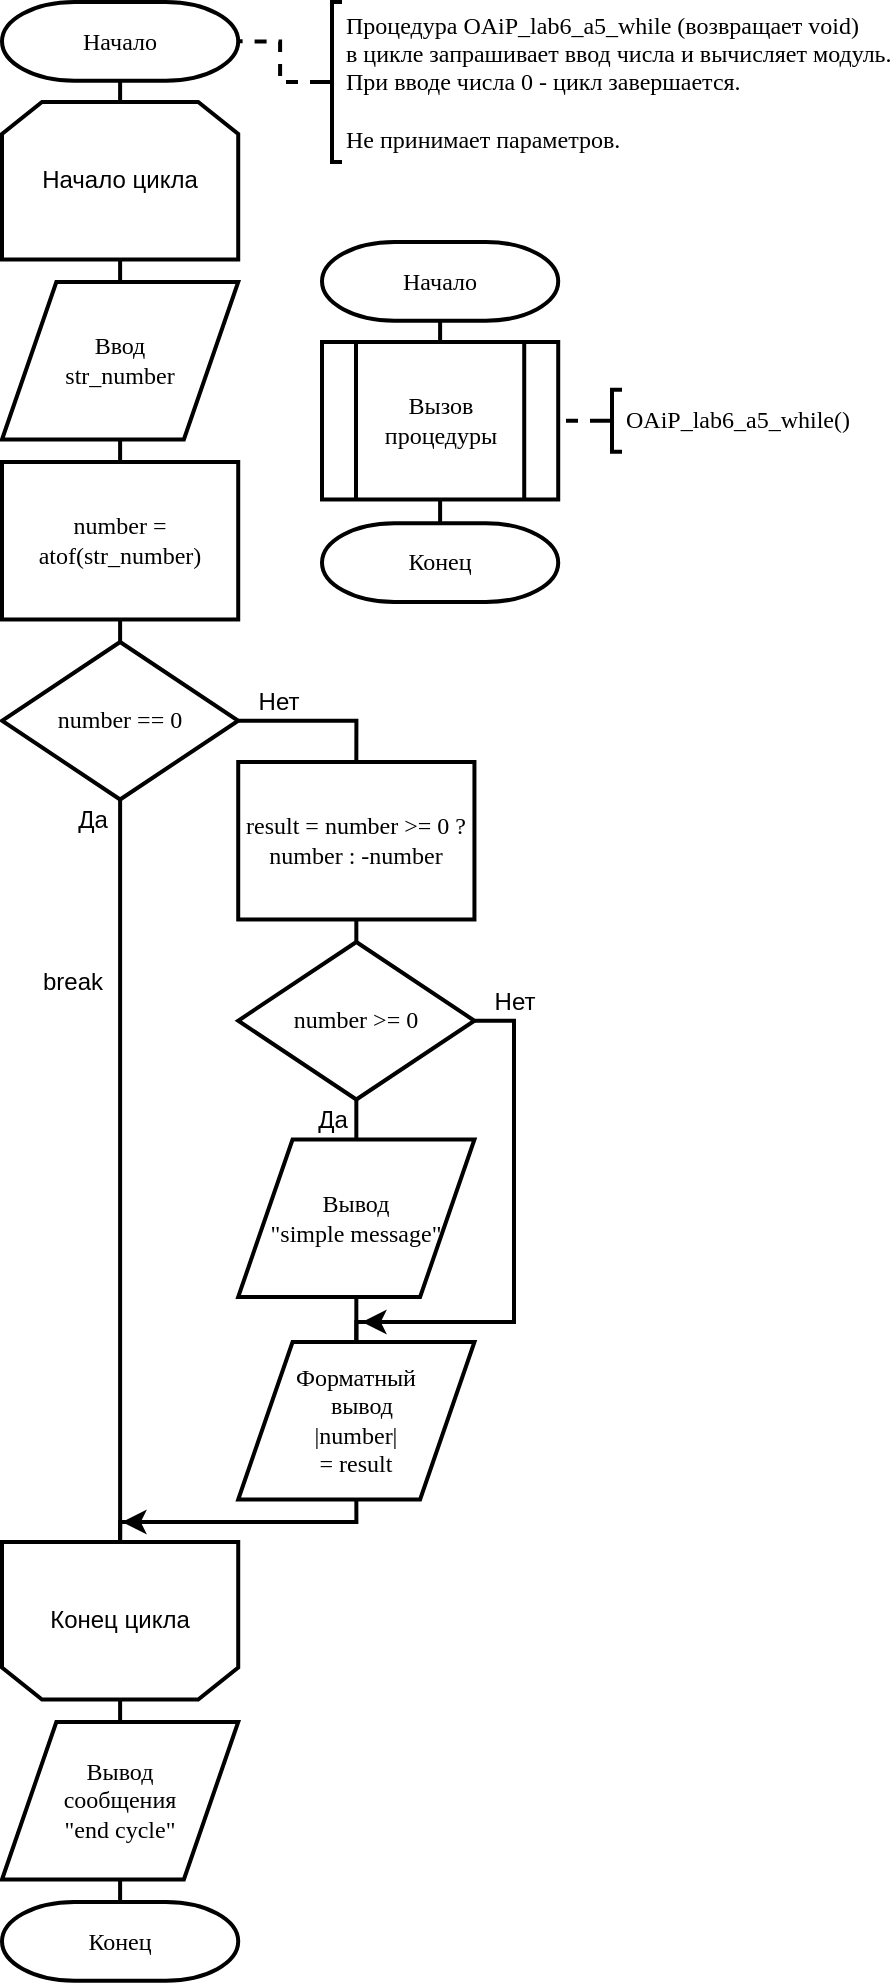 <mxfile version="19.0.0" type="device"><diagram id="b8H1ZjOqGKblza1z4ChV" name="Page-1"><mxGraphModel dx="1221" dy="764" grid="1" gridSize="10" guides="1" tooltips="1" connect="1" arrows="1" fold="1" page="1" pageScale="1" pageWidth="827" pageHeight="1169" math="0" shadow="0"><root><mxCell id="0"/><mxCell id="1" parent="0"/><mxCell id="tU3hobPv3rE1V0w70i3x-8" style="edgeStyle=orthogonalEdgeStyle;rounded=0;orthogonalLoop=1;jettySize=auto;html=1;exitX=0.5;exitY=1;exitDx=0;exitDy=0;exitPerimeter=0;entryX=0.5;entryY=0;entryDx=0;entryDy=0;endArrow=none;endFill=0;strokeWidth=2;" edge="1" parent="1" source="tU3hobPv3rE1V0w70i3x-1" target="tU3hobPv3rE1V0w70i3x-6"><mxGeometry relative="1" as="geometry"/></mxCell><mxCell id="tU3hobPv3rE1V0w70i3x-1" value="Начало" style="strokeWidth=2;html=1;shape=mxgraph.flowchart.terminator;whiteSpace=wrap;rounded=0;fontFamily=Times New Roman;fillColor=default;" vertex="1" parent="1"><mxGeometry x="40" y="40" width="118.11" height="39.37" as="geometry"/></mxCell><mxCell id="tU3hobPv3rE1V0w70i3x-10" style="edgeStyle=orthogonalEdgeStyle;rounded=0;orthogonalLoop=1;jettySize=auto;html=1;exitX=0.5;exitY=1;exitDx=0;exitDy=0;entryX=0.5;entryY=0;entryDx=0;entryDy=0;endArrow=none;endFill=0;strokeWidth=2;" edge="1" parent="1" source="tU3hobPv3rE1V0w70i3x-2" target="tU3hobPv3rE1V0w70i3x-4"><mxGeometry relative="1" as="geometry"/></mxCell><mxCell id="tU3hobPv3rE1V0w70i3x-2" value="Ввод&lt;br&gt;str_number" style="shape=parallelogram;html=1;strokeWidth=2;perimeter=parallelogramPerimeter;whiteSpace=wrap;rounded=0;arcSize=12;size=0.23;fillColor=default;fontFamily=Times New Roman;" vertex="1" parent="1"><mxGeometry x="40" y="180" width="118.11" height="78.74" as="geometry"/></mxCell><mxCell id="tU3hobPv3rE1V0w70i3x-11" style="edgeStyle=orthogonalEdgeStyle;rounded=0;orthogonalLoop=1;jettySize=auto;html=1;exitX=0.5;exitY=1;exitDx=0;exitDy=0;entryX=0.5;entryY=0;entryDx=0;entryDy=0;entryPerimeter=0;endArrow=none;endFill=0;strokeWidth=2;" edge="1" parent="1" source="tU3hobPv3rE1V0w70i3x-4" target="tU3hobPv3rE1V0w70i3x-5"><mxGeometry relative="1" as="geometry"/></mxCell><mxCell id="tU3hobPv3rE1V0w70i3x-4" value="number = atof(str_number)" style="rounded=0;whiteSpace=wrap;html=1;absoluteArcSize=1;arcSize=14;strokeWidth=2;fontFamily=Times New Roman;fillColor=default;" vertex="1" parent="1"><mxGeometry x="40" y="270" width="118.11" height="78.74" as="geometry"/></mxCell><mxCell id="tU3hobPv3rE1V0w70i3x-12" style="edgeStyle=orthogonalEdgeStyle;rounded=0;orthogonalLoop=1;jettySize=auto;html=1;exitX=0.5;exitY=1;exitDx=0;exitDy=0;exitPerimeter=0;entryX=0.5;entryY=0;entryDx=0;entryDy=0;endArrow=none;endFill=0;strokeWidth=2;" edge="1" parent="1" source="tU3hobPv3rE1V0w70i3x-5" target="tU3hobPv3rE1V0w70i3x-7"><mxGeometry relative="1" as="geometry"/></mxCell><mxCell id="tU3hobPv3rE1V0w70i3x-20" style="edgeStyle=orthogonalEdgeStyle;rounded=0;orthogonalLoop=1;jettySize=auto;html=1;exitX=1;exitY=0.5;exitDx=0;exitDy=0;exitPerimeter=0;entryX=0.5;entryY=0;entryDx=0;entryDy=0;endArrow=none;endFill=0;strokeWidth=2;" edge="1" parent="1" source="tU3hobPv3rE1V0w70i3x-5" target="tU3hobPv3rE1V0w70i3x-17"><mxGeometry relative="1" as="geometry"/></mxCell><mxCell id="tU3hobPv3rE1V0w70i3x-5" value="number == 0" style="strokeWidth=2;html=1;shape=mxgraph.flowchart.decision;whiteSpace=wrap;rounded=0;fillColor=default;fontFamily=Times New Roman;" vertex="1" parent="1"><mxGeometry x="40" y="360" width="118.11" height="78.74" as="geometry"/></mxCell><mxCell id="tU3hobPv3rE1V0w70i3x-9" style="edgeStyle=orthogonalEdgeStyle;rounded=0;orthogonalLoop=1;jettySize=auto;html=1;exitX=0.5;exitY=1;exitDx=0;exitDy=0;entryX=0.5;entryY=0;entryDx=0;entryDy=0;endArrow=none;endFill=0;strokeWidth=2;" edge="1" parent="1" source="tU3hobPv3rE1V0w70i3x-6" target="tU3hobPv3rE1V0w70i3x-2"><mxGeometry relative="1" as="geometry"/></mxCell><mxCell id="tU3hobPv3rE1V0w70i3x-6" value="Начало цикла" style="shape=loopLimit;whiteSpace=wrap;html=1;strokeWidth=2;fillColor=default;" vertex="1" parent="1"><mxGeometry x="40" y="90" width="118.11" height="78.74" as="geometry"/></mxCell><mxCell id="tU3hobPv3rE1V0w70i3x-31" style="edgeStyle=orthogonalEdgeStyle;rounded=0;orthogonalLoop=1;jettySize=auto;html=1;exitX=0.5;exitY=1;exitDx=0;exitDy=0;entryX=0.5;entryY=0;entryDx=0;entryDy=0;endArrow=none;endFill=0;strokeWidth=2;" edge="1" parent="1" source="tU3hobPv3rE1V0w70i3x-7" target="tU3hobPv3rE1V0w70i3x-26"><mxGeometry relative="1" as="geometry"/></mxCell><mxCell id="tU3hobPv3rE1V0w70i3x-7" value="Конец цикла" style="shape=loopLimit;whiteSpace=wrap;html=1;strokeWidth=2;flipV=1;fillColor=default;" vertex="1" parent="1"><mxGeometry x="40" y="810" width="118.11" height="78.74" as="geometry"/></mxCell><mxCell id="tU3hobPv3rE1V0w70i3x-22" style="edgeStyle=orthogonalEdgeStyle;rounded=0;orthogonalLoop=1;jettySize=auto;html=1;exitX=0.5;exitY=1;exitDx=0;exitDy=0;exitPerimeter=0;entryX=0.5;entryY=0;entryDx=0;entryDy=0;endArrow=none;endFill=0;strokeWidth=2;" edge="1" parent="1" source="tU3hobPv3rE1V0w70i3x-16" target="tU3hobPv3rE1V0w70i3x-18"><mxGeometry relative="1" as="geometry"/></mxCell><mxCell id="tU3hobPv3rE1V0w70i3x-23" style="edgeStyle=orthogonalEdgeStyle;rounded=0;orthogonalLoop=1;jettySize=auto;html=1;exitX=1;exitY=0.5;exitDx=0;exitDy=0;exitPerimeter=0;entryX=0.5;entryY=0;entryDx=0;entryDy=0;endArrow=none;endFill=0;strokeWidth=2;" edge="1" parent="1" source="tU3hobPv3rE1V0w70i3x-16" target="tU3hobPv3rE1V0w70i3x-19"><mxGeometry relative="1" as="geometry"><Array as="points"><mxPoint x="296" y="549"/><mxPoint x="296" y="700"/><mxPoint x="217" y="700"/></Array></mxGeometry></mxCell><mxCell id="tU3hobPv3rE1V0w70i3x-16" value="number &amp;gt;= 0" style="strokeWidth=2;html=1;shape=mxgraph.flowchart.decision;whiteSpace=wrap;rounded=0;fillColor=default;fontFamily=Times New Roman;" vertex="1" parent="1"><mxGeometry x="158.11" y="510" width="118.11" height="78.74" as="geometry"/></mxCell><mxCell id="tU3hobPv3rE1V0w70i3x-21" style="edgeStyle=orthogonalEdgeStyle;rounded=0;orthogonalLoop=1;jettySize=auto;html=1;exitX=0.5;exitY=1;exitDx=0;exitDy=0;entryX=0.5;entryY=0;entryDx=0;entryDy=0;entryPerimeter=0;endArrow=none;endFill=0;strokeWidth=2;" edge="1" parent="1" source="tU3hobPv3rE1V0w70i3x-17" target="tU3hobPv3rE1V0w70i3x-16"><mxGeometry relative="1" as="geometry"/></mxCell><mxCell id="tU3hobPv3rE1V0w70i3x-17" value="result = number &amp;gt;= 0 ? number : -number" style="rounded=0;whiteSpace=wrap;html=1;absoluteArcSize=1;arcSize=14;strokeWidth=2;fontFamily=Times New Roman;fillColor=default;" vertex="1" parent="1"><mxGeometry x="158.11" y="420" width="118.11" height="78.74" as="geometry"/></mxCell><mxCell id="tU3hobPv3rE1V0w70i3x-24" style="edgeStyle=orthogonalEdgeStyle;rounded=0;orthogonalLoop=1;jettySize=auto;html=1;exitX=0.5;exitY=1;exitDx=0;exitDy=0;entryX=0.5;entryY=0;entryDx=0;entryDy=0;endArrow=none;endFill=0;strokeWidth=2;" edge="1" parent="1" source="tU3hobPv3rE1V0w70i3x-18" target="tU3hobPv3rE1V0w70i3x-19"><mxGeometry relative="1" as="geometry"/></mxCell><mxCell id="tU3hobPv3rE1V0w70i3x-18" value="Вывод&lt;br&gt;&quot;simple message&quot;" style="shape=parallelogram;html=1;strokeWidth=2;perimeter=parallelogramPerimeter;whiteSpace=wrap;rounded=0;arcSize=12;size=0.23;fillColor=default;fontFamily=Times New Roman;" vertex="1" parent="1"><mxGeometry x="158.11" y="608.74" width="118.11" height="78.74" as="geometry"/></mxCell><mxCell id="tU3hobPv3rE1V0w70i3x-25" style="edgeStyle=orthogonalEdgeStyle;rounded=0;orthogonalLoop=1;jettySize=auto;html=1;exitX=0.5;exitY=1;exitDx=0;exitDy=0;entryX=0.5;entryY=0;entryDx=0;entryDy=0;endArrow=none;endFill=0;strokeWidth=2;" edge="1" parent="1" source="tU3hobPv3rE1V0w70i3x-19" target="tU3hobPv3rE1V0w70i3x-7"><mxGeometry relative="1" as="geometry"><Array as="points"><mxPoint x="217" y="800"/><mxPoint x="99" y="800"/></Array></mxGeometry></mxCell><mxCell id="tU3hobPv3rE1V0w70i3x-19" value="Форматный&lt;br&gt;&amp;nbsp; вывод&lt;br&gt;|number|&lt;br&gt;= result" style="shape=parallelogram;html=1;strokeWidth=2;perimeter=parallelogramPerimeter;whiteSpace=wrap;rounded=0;arcSize=12;size=0.23;fillColor=default;fontFamily=Times New Roman;" vertex="1" parent="1"><mxGeometry x="158.11" y="710" width="118.11" height="78.74" as="geometry"/></mxCell><mxCell id="tU3hobPv3rE1V0w70i3x-28" style="edgeStyle=orthogonalEdgeStyle;rounded=0;orthogonalLoop=1;jettySize=auto;html=1;exitX=0.5;exitY=1;exitDx=0;exitDy=0;entryX=0.5;entryY=0;entryDx=0;entryDy=0;entryPerimeter=0;endArrow=none;endFill=0;strokeWidth=2;" edge="1" parent="1" source="tU3hobPv3rE1V0w70i3x-26" target="tU3hobPv3rE1V0w70i3x-27"><mxGeometry relative="1" as="geometry"/></mxCell><mxCell id="tU3hobPv3rE1V0w70i3x-26" value="Вывод&lt;br&gt;сообщения&lt;br&gt;&quot;end cycle&quot;" style="shape=parallelogram;html=1;strokeWidth=2;perimeter=parallelogramPerimeter;whiteSpace=wrap;rounded=0;arcSize=12;size=0.23;fillColor=default;fontFamily=Times New Roman;" vertex="1" parent="1"><mxGeometry x="40" y="900" width="118.11" height="78.74" as="geometry"/></mxCell><mxCell id="tU3hobPv3rE1V0w70i3x-27" value="Конец" style="strokeWidth=2;html=1;shape=mxgraph.flowchart.terminator;whiteSpace=wrap;rounded=0;fontFamily=Times New Roman;fillColor=default;" vertex="1" parent="1"><mxGeometry x="40" y="990" width="118.11" height="39.37" as="geometry"/></mxCell><mxCell id="tU3hobPv3rE1V0w70i3x-29" value="" style="endArrow=classic;html=1;rounded=0;strokeWidth=2;" edge="1" parent="1"><mxGeometry width="50" height="50" relative="1" as="geometry"><mxPoint x="210" y="800" as="sourcePoint"/><mxPoint x="100" y="800" as="targetPoint"/></mxGeometry></mxCell><mxCell id="tU3hobPv3rE1V0w70i3x-30" value="" style="endArrow=classic;html=1;rounded=0;strokeWidth=2;" edge="1" parent="1"><mxGeometry width="50" height="50" relative="1" as="geometry"><mxPoint x="290" y="700" as="sourcePoint"/><mxPoint x="220" y="700" as="targetPoint"/></mxGeometry></mxCell><mxCell id="tU3hobPv3rE1V0w70i3x-32" value="Да" style="text;html=1;align=center;verticalAlign=middle;resizable=0;points=[];autosize=1;strokeColor=none;fillColor=none;" vertex="1" parent="1"><mxGeometry x="70" y="438.74" width="30" height="20" as="geometry"/></mxCell><mxCell id="tU3hobPv3rE1V0w70i3x-33" value="Да" style="text;html=1;align=center;verticalAlign=middle;resizable=0;points=[];autosize=1;strokeColor=none;fillColor=none;" vertex="1" parent="1"><mxGeometry x="190" y="588.74" width="30" height="20" as="geometry"/></mxCell><mxCell id="tU3hobPv3rE1V0w70i3x-34" value="Нет" style="text;html=1;align=center;verticalAlign=middle;resizable=0;points=[];autosize=1;strokeColor=none;fillColor=none;" vertex="1" parent="1"><mxGeometry x="158.11" y="380" width="40" height="20" as="geometry"/></mxCell><mxCell id="tU3hobPv3rE1V0w70i3x-35" value="Нет" style="text;html=1;align=center;verticalAlign=middle;resizable=0;points=[];autosize=1;strokeColor=none;fillColor=none;" vertex="1" parent="1"><mxGeometry x="276.22" y="530" width="40" height="20" as="geometry"/></mxCell><mxCell id="tU3hobPv3rE1V0w70i3x-36" value="break" style="text;html=1;align=center;verticalAlign=middle;resizable=0;points=[];autosize=1;strokeColor=none;fillColor=none;" vertex="1" parent="1"><mxGeometry x="50" y="520" width="50" height="20" as="geometry"/></mxCell><mxCell id="tU3hobPv3rE1V0w70i3x-44" style="edgeStyle=orthogonalEdgeStyle;rounded=0;orthogonalLoop=1;jettySize=auto;html=1;exitX=0.5;exitY=1;exitDx=0;exitDy=0;exitPerimeter=0;entryX=0.5;entryY=0;entryDx=0;entryDy=0;endArrow=none;endFill=0;strokeWidth=2;" edge="1" parent="1" source="tU3hobPv3rE1V0w70i3x-37" target="tU3hobPv3rE1V0w70i3x-39"><mxGeometry relative="1" as="geometry"/></mxCell><mxCell id="tU3hobPv3rE1V0w70i3x-37" value="Начало" style="strokeWidth=2;html=1;shape=mxgraph.flowchart.terminator;whiteSpace=wrap;rounded=0;fontFamily=Times New Roman;fillColor=default;" vertex="1" parent="1"><mxGeometry x="200" y="160" width="118.11" height="39.37" as="geometry"/></mxCell><mxCell id="tU3hobPv3rE1V0w70i3x-38" value="Конец" style="strokeWidth=2;html=1;shape=mxgraph.flowchart.terminator;whiteSpace=wrap;rounded=0;fontFamily=Times New Roman;fillColor=default;" vertex="1" parent="1"><mxGeometry x="200" y="300.63" width="118.11" height="39.37" as="geometry"/></mxCell><mxCell id="tU3hobPv3rE1V0w70i3x-45" style="edgeStyle=orthogonalEdgeStyle;rounded=0;orthogonalLoop=1;jettySize=auto;html=1;exitX=0.5;exitY=1;exitDx=0;exitDy=0;entryX=0.5;entryY=0;entryDx=0;entryDy=0;entryPerimeter=0;endArrow=none;endFill=0;strokeWidth=2;" edge="1" parent="1" source="tU3hobPv3rE1V0w70i3x-39" target="tU3hobPv3rE1V0w70i3x-38"><mxGeometry relative="1" as="geometry"/></mxCell><mxCell id="tU3hobPv3rE1V0w70i3x-39" value="Вызов&lt;br&gt;процедуры" style="verticalLabelPosition=middle;verticalAlign=middle;html=1;shape=process;whiteSpace=wrap;rounded=0;size=0.14;arcSize=6;fontFamily=Times New Roman;strokeWidth=2;fillColor=default;fontSize=12;labelPosition=center;align=center;strokeColor=default;" vertex="1" parent="1"><mxGeometry x="200" y="210" width="118.11" height="78.74" as="geometry"/></mxCell><mxCell id="tU3hobPv3rE1V0w70i3x-41" style="edgeStyle=orthogonalEdgeStyle;rounded=0;orthogonalLoop=1;jettySize=auto;html=1;exitX=0;exitY=0.5;exitDx=0;exitDy=0;exitPerimeter=0;entryX=1;entryY=0.5;entryDx=0;entryDy=0;entryPerimeter=0;endArrow=none;endFill=0;strokeWidth=2;dashed=1;" edge="1" parent="1" source="tU3hobPv3rE1V0w70i3x-40" target="tU3hobPv3rE1V0w70i3x-1"><mxGeometry relative="1" as="geometry"/></mxCell><mxCell id="tU3hobPv3rE1V0w70i3x-40" value="Процедура OAiP_lab6_a5_while (возвращает void)&lt;br&gt;в цикле запрашивает ввод числа и вычисляет модуль.&lt;br&gt;При вводе числа 0 - цикл завершается.&lt;br&gt;&lt;br&gt;Не принимает параметров." style="strokeWidth=2;html=1;shape=mxgraph.flowchart.annotation_2;align=left;labelPosition=right;pointerEvents=1;rounded=0;fontFamily=Times New Roman;fillColor=none;" vertex="1" parent="1"><mxGeometry x="200" y="40" width="10" height="80" as="geometry"/></mxCell><mxCell id="tU3hobPv3rE1V0w70i3x-43" style="edgeStyle=orthogonalEdgeStyle;rounded=0;orthogonalLoop=1;jettySize=auto;html=1;exitX=0;exitY=0.5;exitDx=0;exitDy=0;exitPerimeter=0;entryX=1;entryY=0.5;entryDx=0;entryDy=0;dashed=1;endArrow=none;endFill=0;strokeWidth=2;" edge="1" parent="1" source="tU3hobPv3rE1V0w70i3x-42" target="tU3hobPv3rE1V0w70i3x-39"><mxGeometry relative="1" as="geometry"/></mxCell><mxCell id="tU3hobPv3rE1V0w70i3x-42" value="OAiP_lab6_a5_while()" style="strokeWidth=2;html=1;shape=mxgraph.flowchart.annotation_2;align=left;labelPosition=right;pointerEvents=1;rounded=0;fontFamily=Times New Roman;fillColor=none;" vertex="1" parent="1"><mxGeometry x="340" y="233.87" width="10" height="31" as="geometry"/></mxCell></root></mxGraphModel></diagram></mxfile>